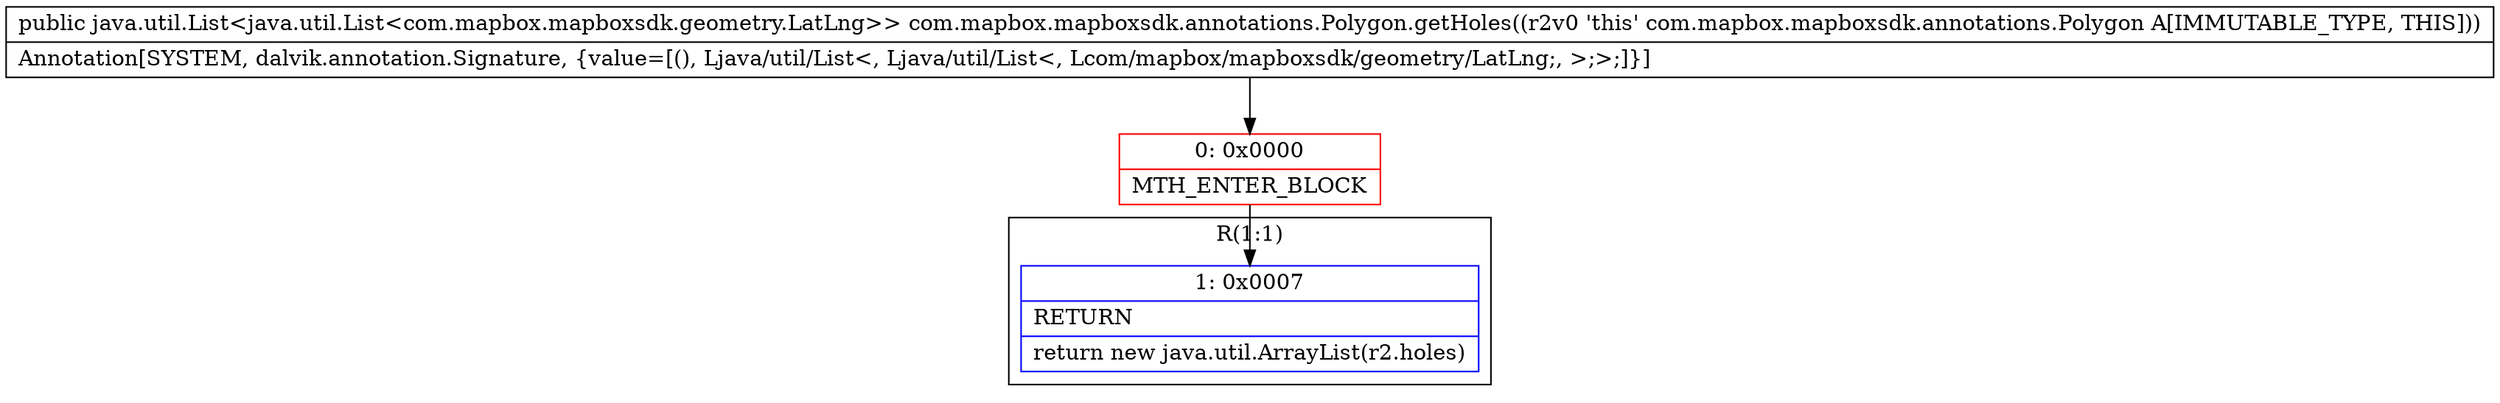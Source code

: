 digraph "CFG forcom.mapbox.mapboxsdk.annotations.Polygon.getHoles()Ljava\/util\/List;" {
subgraph cluster_Region_25699029 {
label = "R(1:1)";
node [shape=record,color=blue];
Node_1 [shape=record,label="{1\:\ 0x0007|RETURN\l|return new java.util.ArrayList(r2.holes)\l}"];
}
Node_0 [shape=record,color=red,label="{0\:\ 0x0000|MTH_ENTER_BLOCK\l}"];
MethodNode[shape=record,label="{public java.util.List\<java.util.List\<com.mapbox.mapboxsdk.geometry.LatLng\>\> com.mapbox.mapboxsdk.annotations.Polygon.getHoles((r2v0 'this' com.mapbox.mapboxsdk.annotations.Polygon A[IMMUTABLE_TYPE, THIS]))  | Annotation[SYSTEM, dalvik.annotation.Signature, \{value=[(), Ljava\/util\/List\<, Ljava\/util\/List\<, Lcom\/mapbox\/mapboxsdk\/geometry\/LatLng;, \>;\>;]\}]\l}"];
MethodNode -> Node_0;
Node_0 -> Node_1;
}

